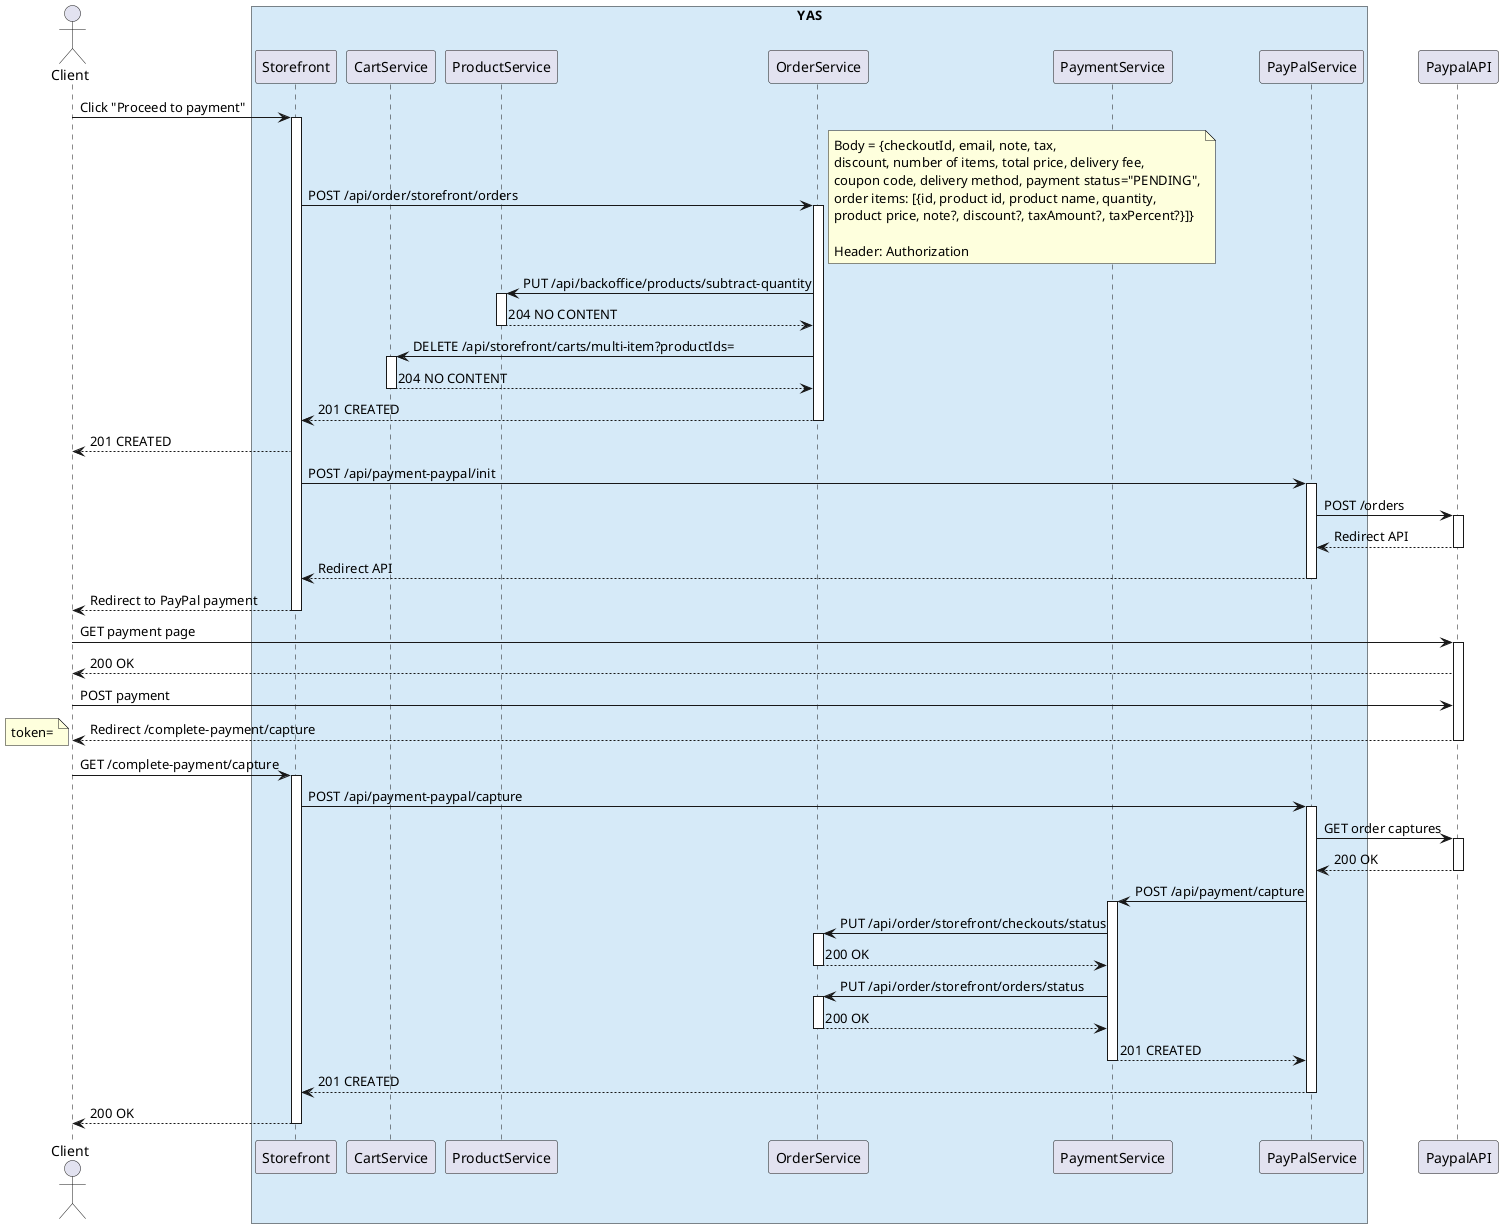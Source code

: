 @startuml Create order flow
actor Client
box "YAS" #D6EAF8
participant Storefront as NextJs
participant CartService as cart
participant ProductService as product
participant OrderService as order
participant PaymentService as payment
participant PayPalService as ppal
end box
participant PaypalAPI as ppAPI

Client -> NextJs: Click "Proceed to payment"
activate NextJs
NextJs -> order: POST /api/order/storefront/orders
note right
    Body = {checkoutId, email, note, tax,
    discount, number of items, total price, delivery fee,
    coupon code, delivery method, payment status="PENDING",
    order items: [{id, product id, product name, quantity,
    product price, note?, discount?, taxAmount?, taxPercent?}]}

    Header: Authorization
end note
activate order
order -> product: PUT /api/backoffice/products/subtract-quantity
activate product
product --> order: 204 NO CONTENT
deactivate product
order -> cart: DELETE /api/storefront/carts/multi-item?productIds=
activate cart
cart --> order: 204 NO CONTENT
deactivate cart
order --> NextJs: 201 CREATED
deactivate order
NextJs --> Client: 201 CREATED
NextJs -> ppal: POST /api/payment-paypal/init
activate ppal
ppal -> ppAPI: POST /orders
activate ppAPI
ppAPI --> ppal: Redirect API
deactivate ppAPI
ppal --> NextJs: Redirect API
deactivate ppal
NextJs --> Client: Redirect to PayPal payment
deactivate NextJs
Client -> ppAPI: GET payment page
activate ppAPI
ppAPI --> Client: 200 OK
Client -> ppAPI: POST payment
ppAPI --> Client: Redirect /complete-payment/capture
note left
token=
end note
deactivate ppAPI
Client -> NextJs: GET /complete-payment/capture
activate NextJs
NextJs -> ppal: POST /api/payment-paypal/capture
activate ppal
ppal -> ppAPI: GET order captures
activate ppAPI
ppAPI --> ppal: 200 OK
deactivate ppAPI
ppal -> payment: POST /api/payment/capture
activate payment
payment -> order: PUT /api/order/storefront/checkouts/status
activate order
order --> payment: 200 OK
deactivate order
payment -> order: PUT /api/order/storefront/orders/status
activate order
order --> payment: 200 OK
deactivate order
payment --> ppal: 201 CREATED
deactivate payment
ppal --> NextJs: 201 CREATED
deactivate ppal
NextJs --> Client: 200 OK
deactivate NextJs
@enduml